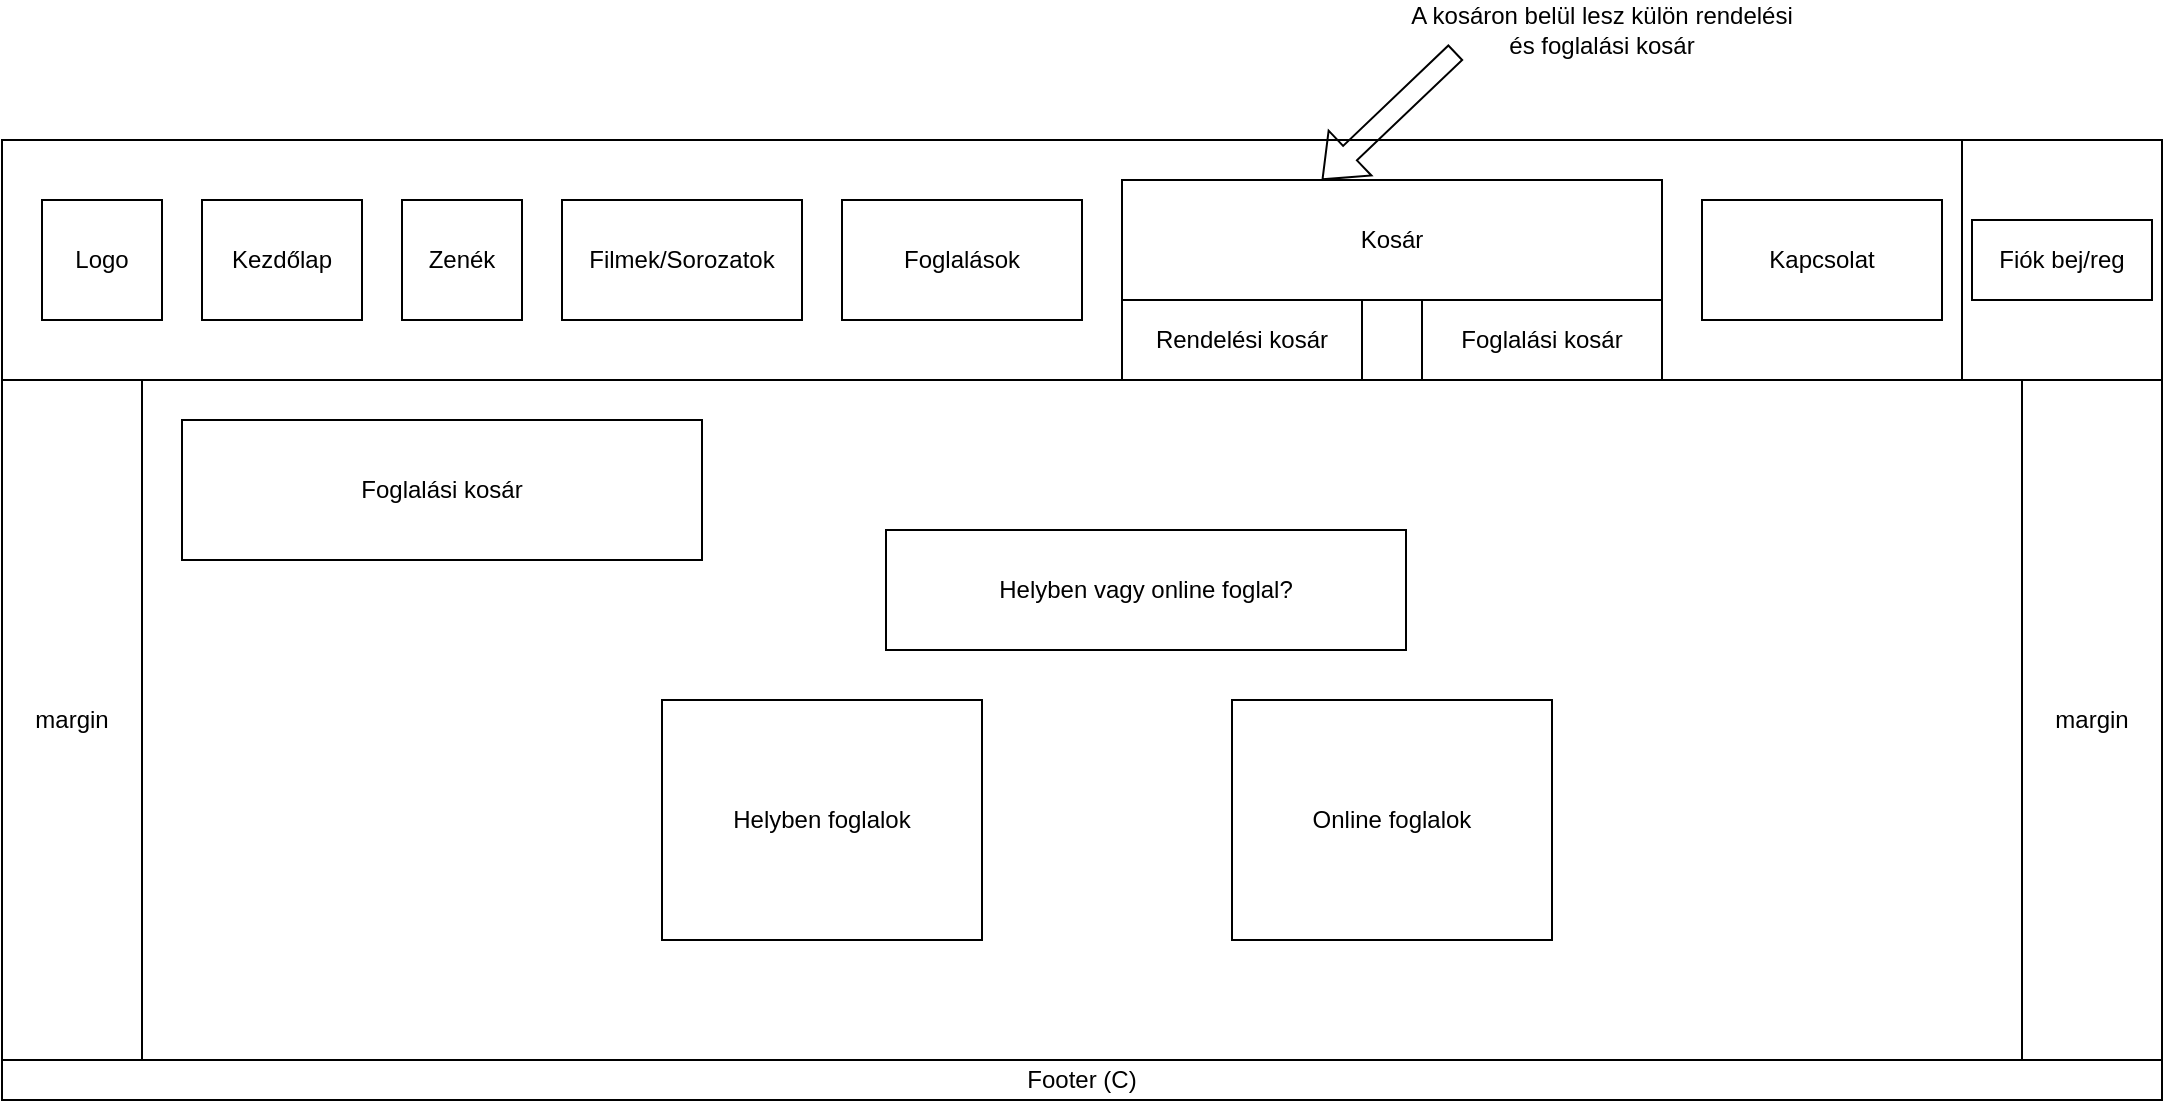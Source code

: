 <mxfile version="26.2.9">
  <diagram name="1 oldal" id="ohfmbEw8cCkdrReCNdVJ">
    <mxGraphModel dx="3423" dy="1365" grid="1" gridSize="10" guides="1" tooltips="1" connect="1" arrows="1" fold="1" page="1" pageScale="1" pageWidth="827" pageHeight="1169" math="0" shadow="0">
      <root>
        <mxCell id="0" />
        <mxCell id="1" parent="0" />
        <mxCell id="IHHWrMH8fhH2cyxZNXDR-1367" value="" style="rounded=0;whiteSpace=wrap;html=1;" vertex="1" parent="1">
          <mxGeometry x="-710" y="390" width="1080" height="480" as="geometry" />
        </mxCell>
        <mxCell id="IHHWrMH8fhH2cyxZNXDR-1368" value="" style="rounded=0;whiteSpace=wrap;html=1;" vertex="1" parent="1">
          <mxGeometry x="-710" y="390" width="1080" height="120" as="geometry" />
        </mxCell>
        <mxCell id="IHHWrMH8fhH2cyxZNXDR-1369" style="edgeStyle=orthogonalEdgeStyle;rounded=0;orthogonalLoop=1;jettySize=auto;html=1;exitX=0.5;exitY=0;exitDx=0;exitDy=0;" edge="1" parent="1" source="IHHWrMH8fhH2cyxZNXDR-1370">
          <mxGeometry relative="1" as="geometry">
            <mxPoint x="-170" y="850" as="targetPoint" />
          </mxGeometry>
        </mxCell>
        <mxCell id="IHHWrMH8fhH2cyxZNXDR-1370" value="" style="rounded=0;whiteSpace=wrap;html=1;" vertex="1" parent="1">
          <mxGeometry x="-710" y="850" width="1080" height="20" as="geometry" />
        </mxCell>
        <mxCell id="IHHWrMH8fhH2cyxZNXDR-1371" value="" style="rounded=0;whiteSpace=wrap;html=1;" vertex="1" parent="1">
          <mxGeometry x="270" y="390" width="100" height="120" as="geometry" />
        </mxCell>
        <mxCell id="IHHWrMH8fhH2cyxZNXDR-1372" value="Kezdőlap" style="rounded=0;whiteSpace=wrap;html=1;" vertex="1" parent="1">
          <mxGeometry x="-610" y="420" width="80" height="60" as="geometry" />
        </mxCell>
        <mxCell id="IHHWrMH8fhH2cyxZNXDR-1373" value="" style="rounded=0;whiteSpace=wrap;html=1;" vertex="1" parent="1">
          <mxGeometry y="450" width="120" height="60" as="geometry" />
        </mxCell>
        <mxCell id="IHHWrMH8fhH2cyxZNXDR-1374" value="Zenék" style="rounded=0;whiteSpace=wrap;html=1;" vertex="1" parent="1">
          <mxGeometry x="-510" y="420" width="60" height="60" as="geometry" />
        </mxCell>
        <mxCell id="IHHWrMH8fhH2cyxZNXDR-1375" value="" style="rounded=0;whiteSpace=wrap;html=1;" vertex="1" parent="1">
          <mxGeometry x="-150" y="450" width="120" height="60" as="geometry" />
        </mxCell>
        <mxCell id="IHHWrMH8fhH2cyxZNXDR-1376" value="Filmek/Sorozatok" style="rounded=0;whiteSpace=wrap;html=1;" vertex="1" parent="1">
          <mxGeometry x="-430" y="420" width="120" height="60" as="geometry" />
        </mxCell>
        <mxCell id="IHHWrMH8fhH2cyxZNXDR-1377" value="" style="rounded=0;whiteSpace=wrap;html=1;" vertex="1" parent="1">
          <mxGeometry x="-640" y="510" width="940" height="340" as="geometry" />
        </mxCell>
        <mxCell id="IHHWrMH8fhH2cyxZNXDR-1379" value="" style="rounded=0;whiteSpace=wrap;html=1;" vertex="1" parent="1">
          <mxGeometry x="-690" y="420" width="60" height="60" as="geometry" />
        </mxCell>
        <mxCell id="IHHWrMH8fhH2cyxZNXDR-1380" value="&lt;div&gt;Logo&lt;/div&gt;" style="text;html=1;align=center;verticalAlign=middle;whiteSpace=wrap;rounded=0;" vertex="1" parent="1">
          <mxGeometry x="-690" y="420" width="60" height="60" as="geometry" />
        </mxCell>
        <mxCell id="IHHWrMH8fhH2cyxZNXDR-1383" value="Rendelési kosár" style="text;html=1;align=center;verticalAlign=middle;whiteSpace=wrap;rounded=0;" vertex="1" parent="1">
          <mxGeometry x="-150" y="460" width="120" height="60" as="geometry" />
        </mxCell>
        <mxCell id="IHHWrMH8fhH2cyxZNXDR-1384" value="Footer (C)" style="text;html=1;align=center;verticalAlign=middle;whiteSpace=wrap;rounded=0;" vertex="1" parent="1">
          <mxGeometry x="-710" y="850" width="1080" height="20" as="geometry" />
        </mxCell>
        <mxCell id="IHHWrMH8fhH2cyxZNXDR-1385" value="margin" style="text;html=1;align=center;verticalAlign=middle;whiteSpace=wrap;rounded=0;" vertex="1" parent="1">
          <mxGeometry x="-710" y="510" width="70" height="340" as="geometry" />
        </mxCell>
        <mxCell id="IHHWrMH8fhH2cyxZNXDR-1386" value="margin" style="text;html=1;align=center;verticalAlign=middle;whiteSpace=wrap;rounded=0;" vertex="1" parent="1">
          <mxGeometry x="300" y="510" width="70" height="340" as="geometry" />
        </mxCell>
        <mxCell id="IHHWrMH8fhH2cyxZNXDR-1387" value="Fiók bej/reg" style="rounded=0;whiteSpace=wrap;html=1;" vertex="1" parent="1">
          <mxGeometry x="275" y="430" width="90" height="40" as="geometry" />
        </mxCell>
        <mxCell id="IHHWrMH8fhH2cyxZNXDR-1388" value="" style="rounded=0;whiteSpace=wrap;html=1;" vertex="1" parent="1">
          <mxGeometry x="140" y="420" width="120" height="60" as="geometry" />
        </mxCell>
        <mxCell id="IHHWrMH8fhH2cyxZNXDR-1389" value="Kapcsolat" style="text;html=1;align=center;verticalAlign=middle;whiteSpace=wrap;rounded=0;" vertex="1" parent="1">
          <mxGeometry x="140" y="420" width="120" height="60" as="geometry" />
        </mxCell>
        <mxCell id="IHHWrMH8fhH2cyxZNXDR-1390" value="Foglalási kosár" style="text;html=1;align=center;verticalAlign=middle;whiteSpace=wrap;rounded=0;" vertex="1" parent="1">
          <mxGeometry y="460" width="120" height="60" as="geometry" />
        </mxCell>
        <mxCell id="IHHWrMH8fhH2cyxZNXDR-1391" value="Kosár" style="rounded=0;whiteSpace=wrap;html=1;" vertex="1" parent="1">
          <mxGeometry x="-150" y="410" width="270" height="60" as="geometry" />
        </mxCell>
        <mxCell id="IHHWrMH8fhH2cyxZNXDR-1392" value="A kosáron belül lesz külön rendelési és foglalási kosár" style="text;html=1;align=center;verticalAlign=middle;whiteSpace=wrap;rounded=0;" vertex="1" parent="1">
          <mxGeometry x="-10" y="320" width="200" height="30" as="geometry" />
        </mxCell>
        <mxCell id="IHHWrMH8fhH2cyxZNXDR-1393" value="" style="endArrow=classic;html=1;rounded=0;entryX=0.37;entryY=0;entryDx=0;entryDy=0;shape=flexArrow;entryPerimeter=0;exitX=0.135;exitY=0.867;exitDx=0;exitDy=0;exitPerimeter=0;" edge="1" parent="1" source="IHHWrMH8fhH2cyxZNXDR-1392" target="IHHWrMH8fhH2cyxZNXDR-1391">
          <mxGeometry width="50" height="50" relative="1" as="geometry">
            <mxPoint x="-130" y="370" as="sourcePoint" />
            <mxPoint x="-250" y="450" as="targetPoint" />
          </mxGeometry>
        </mxCell>
        <mxCell id="IHHWrMH8fhH2cyxZNXDR-1394" value="Foglalási kosár" style="rounded=0;whiteSpace=wrap;html=1;" vertex="1" parent="1">
          <mxGeometry x="-620" y="530" width="260" height="70" as="geometry" />
        </mxCell>
        <mxCell id="IHHWrMH8fhH2cyxZNXDR-1395" value="Helyben vagy online foglal?" style="rounded=0;whiteSpace=wrap;html=1;" vertex="1" parent="1">
          <mxGeometry x="-268" y="585" width="260" height="60" as="geometry" />
        </mxCell>
        <mxCell id="IHHWrMH8fhH2cyxZNXDR-1396" value="Helyben foglalok" style="rounded=0;whiteSpace=wrap;html=1;" vertex="1" parent="1">
          <mxGeometry x="-380" y="670" width="160" height="120" as="geometry" />
        </mxCell>
        <mxCell id="IHHWrMH8fhH2cyxZNXDR-1397" value="Online foglalok" style="rounded=0;whiteSpace=wrap;html=1;" vertex="1" parent="1">
          <mxGeometry x="-95" y="670" width="160" height="120" as="geometry" />
        </mxCell>
        <mxCell id="IHHWrMH8fhH2cyxZNXDR-1398" value="Foglalások" style="rounded=0;whiteSpace=wrap;html=1;" vertex="1" parent="1">
          <mxGeometry x="-290" y="420" width="120" height="60" as="geometry" />
        </mxCell>
      </root>
    </mxGraphModel>
  </diagram>
</mxfile>
